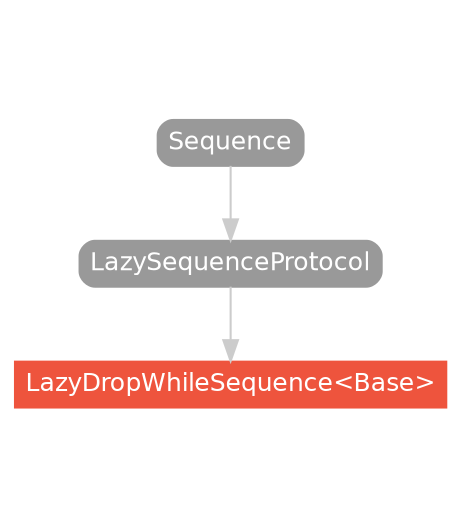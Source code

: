 strict digraph "LazyDropWhileSequence<Base> - Type Hierarchy - SwiftDoc.org" {
    pad="0.1,0.8"
    node [shape=box, style="filled,rounded", color="#999999", fillcolor="#999999", fontcolor=white, fontname=Helvetica, fontnames="Helvetica,sansserif", fontsize=12, margin="0.07,0.05", height="0.3"]
    edge [color="#cccccc"]
    "LazyDropWhileSequence<Base>" [URL="/type/LazyDropWhileSequence/", style="filled", fillcolor="#ee543d", color="#ee543d"]
    "LazySequenceProtocol" [URL="/protocol/LazySequenceProtocol/hierarchy/"]
    "Sequence" [URL="/protocol/Sequence/hierarchy/"]    "LazySequenceProtocol" -> "LazyDropWhileSequence<Base>"
    "Sequence" -> "LazySequenceProtocol"
    subgraph Types {
        rank = max; "LazyDropWhileSequence<Base>";
    }
}